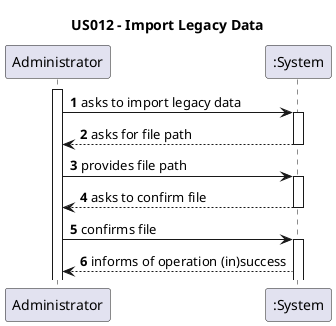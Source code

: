 @startuml
'https://plantuml.com/sequence-diagram

title US012 - Import Legacy Data

autonumber

participant "Administrator" as adm
participant ":System" as sys

activate adm
adm -> sys : asks to import legacy data
activate sys
adm <-- sys : asks for file path
deactivate sys
adm -> sys : provides file path
activate sys
adm <-- sys : asks to confirm file
deactivate sys
adm -> sys : confirms file
activate sys
adm <-- sys : informs of operation (in)success



@enduml